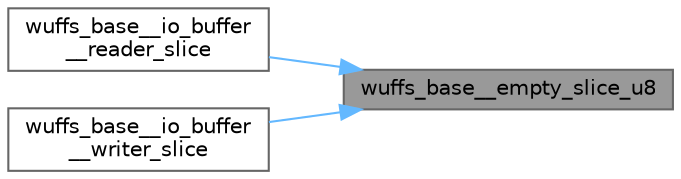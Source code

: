 digraph "wuffs_base__empty_slice_u8"
{
 // LATEX_PDF_SIZE
  bgcolor="transparent";
  edge [fontname=Helvetica,fontsize=10,labelfontname=Helvetica,labelfontsize=10];
  node [fontname=Helvetica,fontsize=10,shape=box,height=0.2,width=0.4];
  rankdir="RL";
  Node1 [id="Node000001",label="wuffs_base__empty_slice_u8",height=0.2,width=0.4,color="gray40", fillcolor="grey60", style="filled", fontcolor="black",tooltip=" "];
  Node1 -> Node2 [id="edge1_Node000001_Node000002",dir="back",color="steelblue1",style="solid",tooltip=" "];
  Node2 [id="Node000002",label="wuffs_base__io_buffer\l__reader_slice",height=0.2,width=0.4,color="grey40", fillcolor="white", style="filled",URL="$wuffs-v0_83_8c.html#a91047bab42dca298976d1ea78b7c3392",tooltip=" "];
  Node1 -> Node3 [id="edge2_Node000001_Node000003",dir="back",color="steelblue1",style="solid",tooltip=" "];
  Node3 [id="Node000003",label="wuffs_base__io_buffer\l__writer_slice",height=0.2,width=0.4,color="grey40", fillcolor="white", style="filled",URL="$wuffs-v0_83_8c.html#a414a408f395d025f2eb452b39d965568",tooltip=" "];
}
